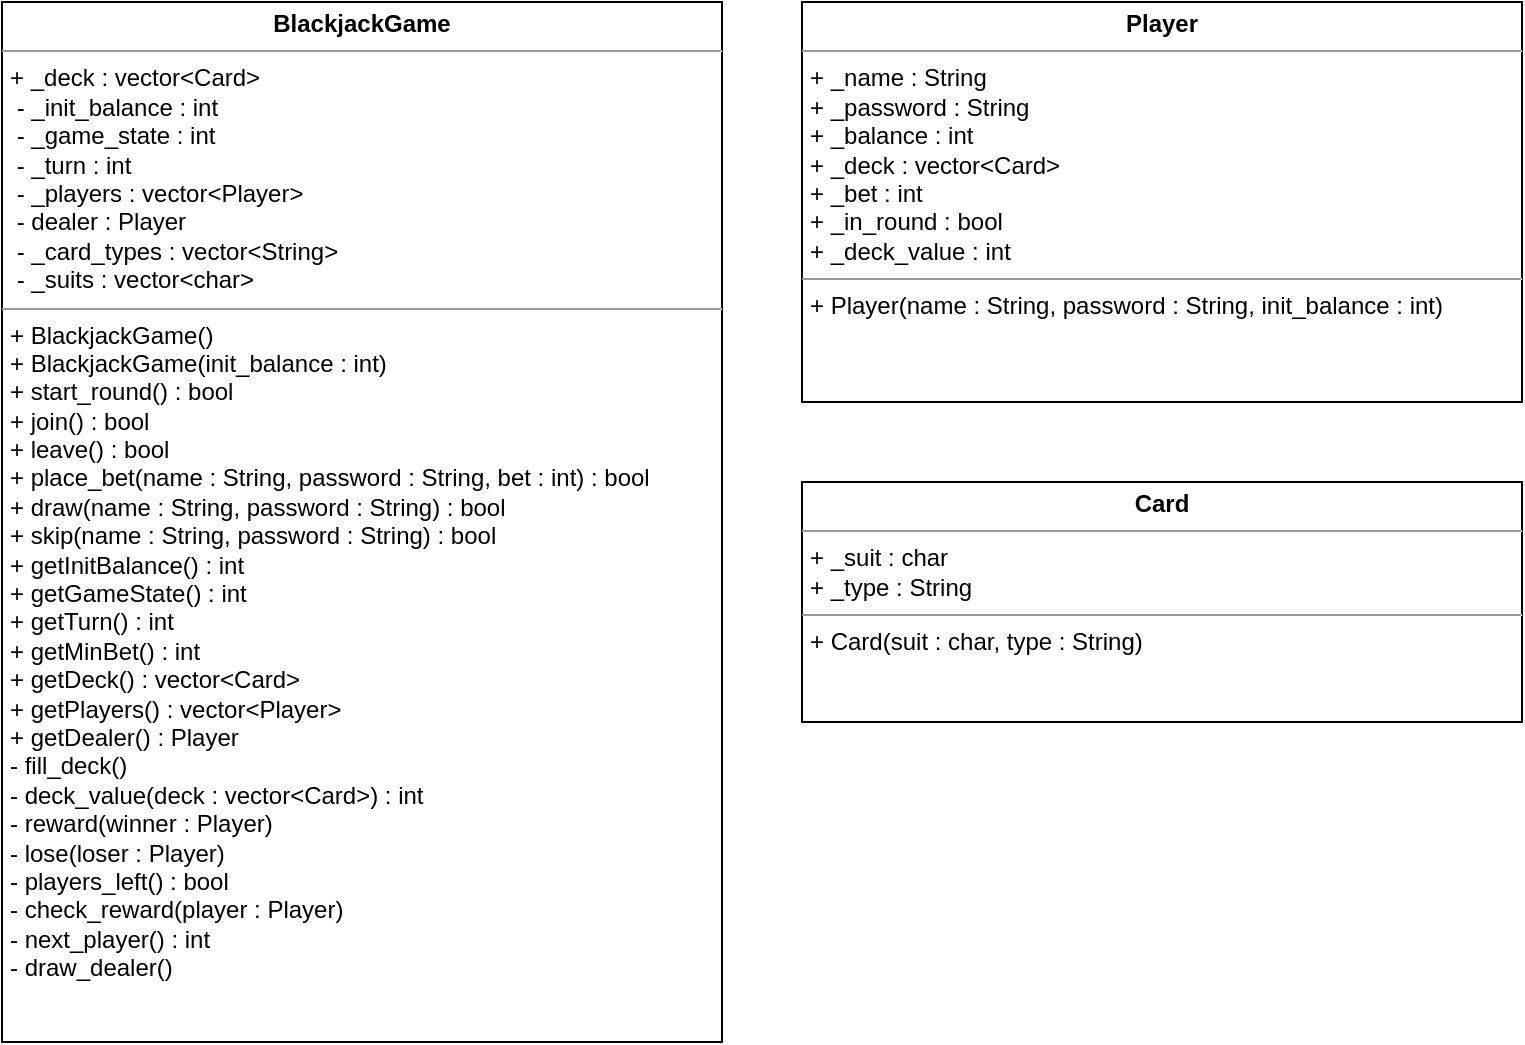 <mxfile version="21.3.6" type="device">
  <diagram name="Seite-1" id="T3qOwCYRP5SabC_Y7l2l">
    <mxGraphModel dx="1461" dy="686" grid="1" gridSize="10" guides="1" tooltips="1" connect="1" arrows="1" fold="1" page="1" pageScale="1" pageWidth="827" pageHeight="1169" math="0" shadow="0">
      <root>
        <mxCell id="0" />
        <mxCell id="1" parent="0" />
        <mxCell id="Lea8IH57JLJIbaSc_baa-24" value="&lt;p style=&quot;margin:0px;margin-top:4px;text-align:center;&quot;&gt;&lt;b&gt;BlackjackGame&lt;/b&gt;&lt;/p&gt;&lt;hr size=&quot;1&quot;&gt;&lt;p style=&quot;margin:0px;margin-left:4px;&quot;&gt;+ _deck : vector&amp;lt;Card&amp;gt;&amp;nbsp;&lt;/p&gt;&lt;p style=&quot;margin:0px;margin-left:4px;&quot;&gt;&amp;nbsp;- _init_balance : int&lt;/p&gt;&lt;p style=&quot;margin:0px;margin-left:4px;&quot;&gt;&amp;nbsp;- _game_state : int&lt;/p&gt;&lt;p style=&quot;margin:0px;margin-left:4px;&quot;&gt;&amp;nbsp;- _turn : int&lt;/p&gt;&lt;p style=&quot;margin:0px;margin-left:4px;&quot;&gt;&lt;span style=&quot;background-color: initial;&quot;&gt;&amp;nbsp;- _players : vector&amp;lt;Player&amp;gt;&lt;/span&gt;&lt;/p&gt;&lt;p style=&quot;margin:0px;margin-left:4px;&quot;&gt;&lt;span style=&quot;background-color: initial;&quot;&gt;&amp;nbsp;- dealer : Player&lt;/span&gt;&lt;/p&gt;&lt;p style=&quot;margin:0px;margin-left:4px;&quot;&gt;&lt;span style=&quot;background-color: initial;&quot;&gt;&amp;nbsp;- _card_types : vector&amp;lt;String&amp;gt;&lt;/span&gt;&lt;/p&gt;&lt;p style=&quot;margin:0px;margin-left:4px;&quot;&gt;&lt;span style=&quot;background-color: initial;&quot;&gt;&amp;nbsp;- _suits : vector&amp;lt;char&amp;gt;&lt;/span&gt;&lt;/p&gt;&lt;hr size=&quot;1&quot;&gt;&lt;p style=&quot;margin:0px;margin-left:4px;&quot;&gt;+ BlackjackGame()&lt;/p&gt;&lt;p style=&quot;margin:0px;margin-left:4px;&quot;&gt;+ BlackjackGame(init_balance : int)&lt;/p&gt;&lt;p style=&quot;margin:0px;margin-left:4px;&quot;&gt;+ start_round() : bool&lt;/p&gt;&lt;p style=&quot;margin:0px;margin-left:4px;&quot;&gt;+ join() : bool&lt;/p&gt;&lt;p style=&quot;margin:0px;margin-left:4px;&quot;&gt;+ leave() : bool&lt;/p&gt;&lt;p style=&quot;margin:0px;margin-left:4px;&quot;&gt;+ place_bet(name : String, password : String, bet : int) : bool&lt;/p&gt;&lt;p style=&quot;margin:0px;margin-left:4px;&quot;&gt;+ draw(name : String, password : String) : bool&lt;/p&gt;&lt;p style=&quot;margin:0px;margin-left:4px;&quot;&gt;+ skip(name : String, password : String) : bool&lt;/p&gt;&lt;p style=&quot;margin:0px;margin-left:4px;&quot;&gt;+ getInitBalance() : int&lt;/p&gt;&lt;p style=&quot;margin:0px;margin-left:4px;&quot;&gt;+ getGameState() : int&lt;/p&gt;&lt;p style=&quot;margin:0px;margin-left:4px;&quot;&gt;+ getTurn() : int&lt;/p&gt;&lt;p style=&quot;margin:0px;margin-left:4px;&quot;&gt;+ getMinBet() : int&lt;/p&gt;&lt;p style=&quot;margin:0px;margin-left:4px;&quot;&gt;+ getDeck() : vector&amp;lt;Card&amp;gt;&lt;/p&gt;&lt;p style=&quot;margin:0px;margin-left:4px;&quot;&gt;+ getPlayers() : vector&amp;lt;Player&amp;gt;&lt;/p&gt;&lt;p style=&quot;margin:0px;margin-left:4px;&quot;&gt;+ getDealer() : Player&lt;/p&gt;&lt;p style=&quot;margin:0px;margin-left:4px;&quot;&gt;- fill_deck()&lt;/p&gt;&lt;p style=&quot;margin:0px;margin-left:4px;&quot;&gt;- deck_value(deck : vector&amp;lt;Card&amp;gt;) : int&lt;/p&gt;&lt;p style=&quot;margin:0px;margin-left:4px;&quot;&gt;- reward(winner : Player)&amp;nbsp;&lt;/p&gt;&lt;p style=&quot;margin:0px;margin-left:4px;&quot;&gt;- lose(loser : Player)&amp;nbsp;&lt;/p&gt;&lt;p style=&quot;margin:0px;margin-left:4px;&quot;&gt;- players_left() : bool&lt;/p&gt;&lt;p style=&quot;margin:0px;margin-left:4px;&quot;&gt;- check_reward(player : Player)&lt;/p&gt;&lt;p style=&quot;margin:0px;margin-left:4px;&quot;&gt;- next_player() : int&lt;/p&gt;&lt;p style=&quot;margin:0px;margin-left:4px;&quot;&gt;- draw_dealer()&lt;/p&gt;&lt;p style=&quot;margin:0px;margin-left:4px;&quot;&gt;&lt;br&gt;&lt;/p&gt;&lt;p style=&quot;margin:0px;margin-left:4px;&quot;&gt;&lt;br&gt;&lt;/p&gt;&lt;p style=&quot;margin:0px;margin-left:4px;&quot;&gt;&lt;br&gt;&lt;/p&gt;&lt;p style=&quot;margin:0px;margin-left:4px;&quot;&gt;&lt;br&gt;&lt;/p&gt;" style="verticalAlign=top;align=left;overflow=fill;fontSize=12;fontFamily=Helvetica;html=1;whiteSpace=wrap;" parent="1" vertex="1">
          <mxGeometry x="160" y="40" width="360" height="520" as="geometry" />
        </mxCell>
        <mxCell id="LqpURru_f6iX8NWLQTbW-1" value="&lt;p style=&quot;margin:0px;margin-top:4px;text-align:center;&quot;&gt;&lt;b&gt;Player&lt;/b&gt;&lt;/p&gt;&lt;hr size=&quot;1&quot;&gt;&lt;p style=&quot;margin:0px;margin-left:4px;&quot;&gt;+ _name : String&lt;br&gt;&lt;/p&gt;&lt;p style=&quot;margin:0px;margin-left:4px;&quot;&gt;+ _password : String&lt;/p&gt;&lt;p style=&quot;margin:0px;margin-left:4px;&quot;&gt;+ _balance : int&lt;/p&gt;&lt;p style=&quot;margin:0px;margin-left:4px;&quot;&gt;+ _deck : vector&amp;lt;Card&amp;gt;&lt;/p&gt;&lt;p style=&quot;margin:0px;margin-left:4px;&quot;&gt;+ _bet : int&lt;/p&gt;&lt;p style=&quot;margin:0px;margin-left:4px;&quot;&gt;+ _in_round : bool&lt;/p&gt;&lt;p style=&quot;margin:0px;margin-left:4px;&quot;&gt;+ _deck_value : int&lt;/p&gt;&lt;hr size=&quot;1&quot;&gt;&lt;p style=&quot;margin:0px;margin-left:4px;&quot;&gt;+ Player(name : String, password : String, init_balance : int)&lt;/p&gt;&lt;p style=&quot;margin:0px;margin-left:4px;&quot;&gt;&lt;br&gt;&lt;/p&gt;&lt;p style=&quot;margin:0px;margin-left:4px;&quot;&gt;&lt;br&gt;&lt;/p&gt;&lt;p style=&quot;margin:0px;margin-left:4px;&quot;&gt;&lt;br&gt;&lt;/p&gt;&lt;p style=&quot;margin:0px;margin-left:4px;&quot;&gt;&lt;br&gt;&lt;/p&gt;" style="verticalAlign=top;align=left;overflow=fill;fontSize=12;fontFamily=Helvetica;html=1;whiteSpace=wrap;" vertex="1" parent="1">
          <mxGeometry x="560" y="40" width="360" height="200" as="geometry" />
        </mxCell>
        <mxCell id="LqpURru_f6iX8NWLQTbW-2" value="&lt;p style=&quot;margin:0px;margin-top:4px;text-align:center;&quot;&gt;&lt;b&gt;Card&lt;/b&gt;&lt;/p&gt;&lt;hr size=&quot;1&quot;&gt;&lt;p style=&quot;margin:0px;margin-left:4px;&quot;&gt;+ _suit : char&lt;br&gt;&lt;/p&gt;&lt;p style=&quot;margin:0px;margin-left:4px;&quot;&gt;+ _type : String&lt;/p&gt;&lt;hr size=&quot;1&quot;&gt;&lt;p style=&quot;margin:0px;margin-left:4px;&quot;&gt;+ Card(suit : char, type : String)&lt;/p&gt;&lt;p style=&quot;margin:0px;margin-left:4px;&quot;&gt;&lt;br&gt;&lt;/p&gt;&lt;p style=&quot;margin:0px;margin-left:4px;&quot;&gt;&lt;br&gt;&lt;/p&gt;&lt;p style=&quot;margin:0px;margin-left:4px;&quot;&gt;&lt;br&gt;&lt;/p&gt;&lt;p style=&quot;margin:0px;margin-left:4px;&quot;&gt;&lt;br&gt;&lt;/p&gt;" style="verticalAlign=top;align=left;overflow=fill;fontSize=12;fontFamily=Helvetica;html=1;whiteSpace=wrap;" vertex="1" parent="1">
          <mxGeometry x="560" y="280" width="360" height="120" as="geometry" />
        </mxCell>
      </root>
    </mxGraphModel>
  </diagram>
</mxfile>
